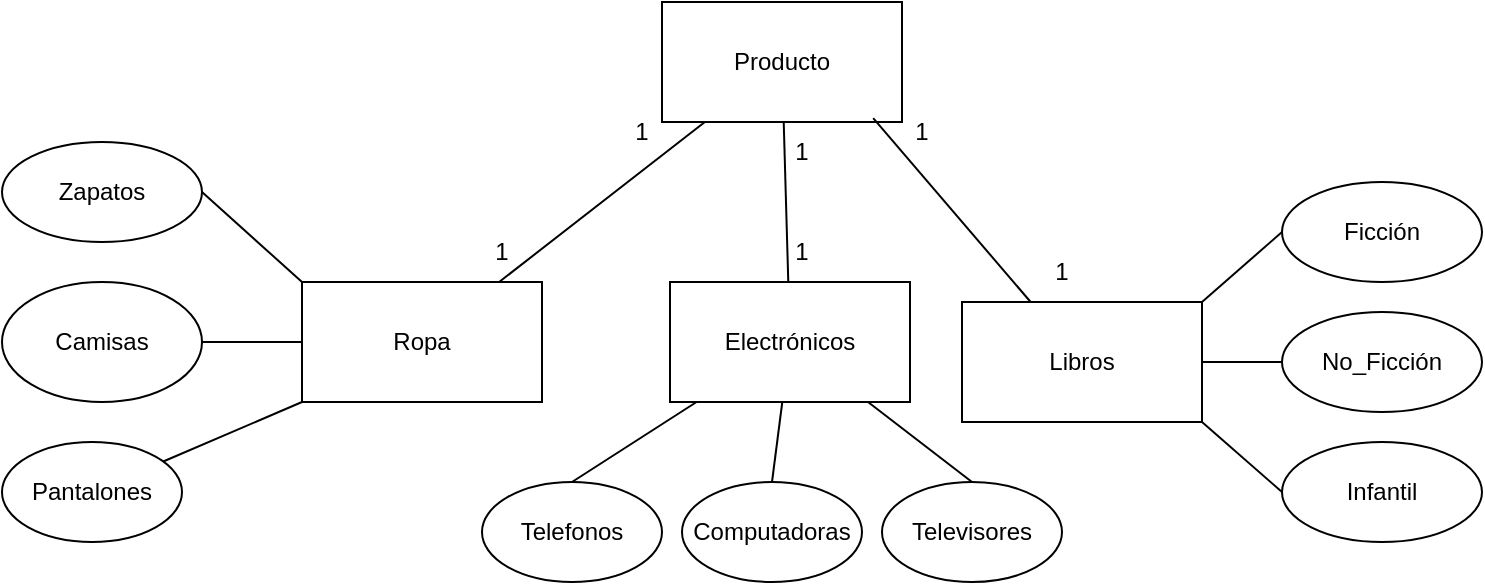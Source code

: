 <mxfile version="21.3.7" type="github">
  <diagram name="Página-1" id="WN26CXtTf9RDFGVip7kn">
    <mxGraphModel dx="954" dy="630" grid="1" gridSize="10" guides="1" tooltips="1" connect="1" arrows="1" fold="1" page="1" pageScale="1" pageWidth="827" pageHeight="1169" math="0" shadow="0">
      <root>
        <mxCell id="0" />
        <mxCell id="1" parent="0" />
        <mxCell id="fKNGLqysJyuFFo5MZuUJ-1" value="Producto" style="rounded=0;whiteSpace=wrap;html=1;" parent="1" vertex="1">
          <mxGeometry x="350" y="60" width="120" height="60" as="geometry" />
        </mxCell>
        <mxCell id="fKNGLqysJyuFFo5MZuUJ-5" style="rounded=0;orthogonalLoop=1;jettySize=auto;html=1;endArrow=none;endFill=0;" parent="1" source="fKNGLqysJyuFFo5MZuUJ-2" target="fKNGLqysJyuFFo5MZuUJ-1" edge="1">
          <mxGeometry relative="1" as="geometry" />
        </mxCell>
        <mxCell id="fKNGLqysJyuFFo5MZuUJ-13" style="rounded=0;orthogonalLoop=1;jettySize=auto;html=1;exitX=0;exitY=0;exitDx=0;exitDy=0;entryX=1;entryY=0.5;entryDx=0;entryDy=0;endArrow=none;endFill=0;" parent="1" source="fKNGLqysJyuFFo5MZuUJ-2" target="fKNGLqysJyuFFo5MZuUJ-12" edge="1">
          <mxGeometry relative="1" as="geometry" />
        </mxCell>
        <mxCell id="fKNGLqysJyuFFo5MZuUJ-2" value="Ropa" style="rounded=0;whiteSpace=wrap;html=1;" parent="1" vertex="1">
          <mxGeometry x="170" y="200" width="120" height="60" as="geometry" />
        </mxCell>
        <mxCell id="fKNGLqysJyuFFo5MZuUJ-6" style="rounded=0;orthogonalLoop=1;jettySize=auto;html=1;endArrow=none;endFill=0;" parent="1" source="fKNGLqysJyuFFo5MZuUJ-3" target="fKNGLqysJyuFFo5MZuUJ-1" edge="1">
          <mxGeometry relative="1" as="geometry" />
        </mxCell>
        <mxCell id="fKNGLqysJyuFFo5MZuUJ-23" style="rounded=0;orthogonalLoop=1;jettySize=auto;html=1;entryX=0.5;entryY=0;entryDx=0;entryDy=0;endArrow=none;endFill=0;" parent="1" source="fKNGLqysJyuFFo5MZuUJ-3" target="fKNGLqysJyuFFo5MZuUJ-19" edge="1">
          <mxGeometry relative="1" as="geometry" />
        </mxCell>
        <mxCell id="fKNGLqysJyuFFo5MZuUJ-24" style="rounded=0;orthogonalLoop=1;jettySize=auto;html=1;entryX=0.5;entryY=0;entryDx=0;entryDy=0;endArrow=none;endFill=0;" parent="1" source="fKNGLqysJyuFFo5MZuUJ-3" target="fKNGLqysJyuFFo5MZuUJ-18" edge="1">
          <mxGeometry relative="1" as="geometry" />
        </mxCell>
        <mxCell id="fKNGLqysJyuFFo5MZuUJ-25" style="rounded=0;orthogonalLoop=1;jettySize=auto;html=1;entryX=0.5;entryY=0;entryDx=0;entryDy=0;endArrow=none;endFill=0;" parent="1" source="fKNGLqysJyuFFo5MZuUJ-3" target="fKNGLqysJyuFFo5MZuUJ-10" edge="1">
          <mxGeometry relative="1" as="geometry" />
        </mxCell>
        <mxCell id="fKNGLqysJyuFFo5MZuUJ-3" value="Electrónicos" style="rounded=0;whiteSpace=wrap;html=1;" parent="1" vertex="1">
          <mxGeometry x="354" y="200" width="120" height="60" as="geometry" />
        </mxCell>
        <mxCell id="fKNGLqysJyuFFo5MZuUJ-7" style="rounded=0;orthogonalLoop=1;jettySize=auto;html=1;entryX=0.88;entryY=0.967;entryDx=0;entryDy=0;entryPerimeter=0;endArrow=none;endFill=0;" parent="1" source="fKNGLqysJyuFFo5MZuUJ-4" target="fKNGLqysJyuFFo5MZuUJ-1" edge="1">
          <mxGeometry relative="1" as="geometry" />
        </mxCell>
        <mxCell id="fKNGLqysJyuFFo5MZuUJ-20" style="rounded=0;orthogonalLoop=1;jettySize=auto;html=1;exitX=1;exitY=0;exitDx=0;exitDy=0;entryX=0;entryY=0.5;entryDx=0;entryDy=0;endArrow=none;endFill=0;" parent="1" source="fKNGLqysJyuFFo5MZuUJ-4" target="fKNGLqysJyuFFo5MZuUJ-11" edge="1">
          <mxGeometry relative="1" as="geometry" />
        </mxCell>
        <mxCell id="fKNGLqysJyuFFo5MZuUJ-21" value="" style="rounded=0;orthogonalLoop=1;jettySize=auto;html=1;endArrow=none;endFill=0;" parent="1" source="fKNGLqysJyuFFo5MZuUJ-4" target="fKNGLqysJyuFFo5MZuUJ-16" edge="1">
          <mxGeometry relative="1" as="geometry" />
        </mxCell>
        <mxCell id="fKNGLqysJyuFFo5MZuUJ-22" style="rounded=0;orthogonalLoop=1;jettySize=auto;html=1;exitX=1;exitY=1;exitDx=0;exitDy=0;entryX=0;entryY=0.5;entryDx=0;entryDy=0;endArrow=none;endFill=0;" parent="1" source="fKNGLqysJyuFFo5MZuUJ-4" target="fKNGLqysJyuFFo5MZuUJ-17" edge="1">
          <mxGeometry relative="1" as="geometry" />
        </mxCell>
        <mxCell id="fKNGLqysJyuFFo5MZuUJ-4" value="Libros" style="rounded=0;whiteSpace=wrap;html=1;" parent="1" vertex="1">
          <mxGeometry x="500" y="210" width="120" height="60" as="geometry" />
        </mxCell>
        <mxCell id="fKNGLqysJyuFFo5MZuUJ-14" value="" style="rounded=0;orthogonalLoop=1;jettySize=auto;html=1;endArrow=none;endFill=0;" parent="1" source="fKNGLqysJyuFFo5MZuUJ-8" target="fKNGLqysJyuFFo5MZuUJ-2" edge="1">
          <mxGeometry relative="1" as="geometry" />
        </mxCell>
        <mxCell id="fKNGLqysJyuFFo5MZuUJ-8" value="Camisas" style="ellipse;whiteSpace=wrap;html=1;" parent="1" vertex="1">
          <mxGeometry x="20" y="200" width="100" height="60" as="geometry" />
        </mxCell>
        <mxCell id="fKNGLqysJyuFFo5MZuUJ-15" style="rounded=0;orthogonalLoop=1;jettySize=auto;html=1;entryX=0;entryY=1;entryDx=0;entryDy=0;endArrow=none;endFill=0;" parent="1" source="fKNGLqysJyuFFo5MZuUJ-9" target="fKNGLqysJyuFFo5MZuUJ-2" edge="1">
          <mxGeometry relative="1" as="geometry" />
        </mxCell>
        <mxCell id="fKNGLqysJyuFFo5MZuUJ-9" value="Pantalones" style="ellipse;whiteSpace=wrap;html=1;" parent="1" vertex="1">
          <mxGeometry x="20" y="280" width="90" height="50" as="geometry" />
        </mxCell>
        <mxCell id="fKNGLqysJyuFFo5MZuUJ-10" value="Telefonos" style="ellipse;whiteSpace=wrap;html=1;" parent="1" vertex="1">
          <mxGeometry x="260" y="300" width="90" height="50" as="geometry" />
        </mxCell>
        <mxCell id="fKNGLqysJyuFFo5MZuUJ-11" value="Ficción" style="ellipse;whiteSpace=wrap;html=1;" parent="1" vertex="1">
          <mxGeometry x="660" y="150" width="100" height="50" as="geometry" />
        </mxCell>
        <mxCell id="fKNGLqysJyuFFo5MZuUJ-12" value="Zapatos" style="ellipse;whiteSpace=wrap;html=1;" parent="1" vertex="1">
          <mxGeometry x="20" y="130" width="100" height="50" as="geometry" />
        </mxCell>
        <mxCell id="fKNGLqysJyuFFo5MZuUJ-16" value="No_Ficción" style="ellipse;whiteSpace=wrap;html=1;" parent="1" vertex="1">
          <mxGeometry x="660" y="215" width="100" height="50" as="geometry" />
        </mxCell>
        <mxCell id="fKNGLqysJyuFFo5MZuUJ-17" value="Infantil" style="ellipse;whiteSpace=wrap;html=1;" parent="1" vertex="1">
          <mxGeometry x="660" y="280" width="100" height="50" as="geometry" />
        </mxCell>
        <mxCell id="fKNGLqysJyuFFo5MZuUJ-18" value="Computadoras" style="ellipse;whiteSpace=wrap;html=1;" parent="1" vertex="1">
          <mxGeometry x="360" y="300" width="90" height="50" as="geometry" />
        </mxCell>
        <mxCell id="fKNGLqysJyuFFo5MZuUJ-19" value="Televisores" style="ellipse;whiteSpace=wrap;html=1;" parent="1" vertex="1">
          <mxGeometry x="460" y="300" width="90" height="50" as="geometry" />
        </mxCell>
        <mxCell id="IgWaCRFrsXBjQmN2C8EZ-1" value="1" style="text;html=1;strokeColor=none;fillColor=none;align=center;verticalAlign=middle;whiteSpace=wrap;rounded=0;" parent="1" vertex="1">
          <mxGeometry x="310" y="110" width="60" height="30" as="geometry" />
        </mxCell>
        <mxCell id="IgWaCRFrsXBjQmN2C8EZ-5" value="1" style="text;html=1;strokeColor=none;fillColor=none;align=center;verticalAlign=middle;whiteSpace=wrap;rounded=0;" parent="1" vertex="1">
          <mxGeometry x="240" y="170" width="60" height="30" as="geometry" />
        </mxCell>
        <mxCell id="IgWaCRFrsXBjQmN2C8EZ-6" value="1" style="text;html=1;strokeColor=none;fillColor=none;align=center;verticalAlign=middle;whiteSpace=wrap;rounded=0;" parent="1" vertex="1">
          <mxGeometry x="450" y="110" width="60" height="30" as="geometry" />
        </mxCell>
        <mxCell id="IgWaCRFrsXBjQmN2C8EZ-7" value="1" style="text;html=1;strokeColor=none;fillColor=none;align=center;verticalAlign=middle;whiteSpace=wrap;rounded=0;" parent="1" vertex="1">
          <mxGeometry x="520" y="180" width="60" height="30" as="geometry" />
        </mxCell>
        <mxCell id="IgWaCRFrsXBjQmN2C8EZ-8" value="1" style="text;html=1;strokeColor=none;fillColor=none;align=center;verticalAlign=middle;whiteSpace=wrap;rounded=0;" parent="1" vertex="1">
          <mxGeometry x="390" y="120" width="60" height="30" as="geometry" />
        </mxCell>
        <mxCell id="IgWaCRFrsXBjQmN2C8EZ-9" value="1" style="text;html=1;strokeColor=none;fillColor=none;align=center;verticalAlign=middle;whiteSpace=wrap;rounded=0;" parent="1" vertex="1">
          <mxGeometry x="390" y="170" width="60" height="30" as="geometry" />
        </mxCell>
      </root>
    </mxGraphModel>
  </diagram>
</mxfile>
